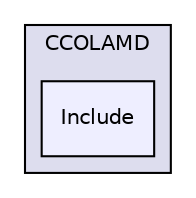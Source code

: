 digraph "libs/SuiteSparse/CCOLAMD/Include" {
  compound=true
  node [ fontsize="10", fontname="Helvetica"];
  edge [ labelfontsize="10", labelfontname="Helvetica"];
  subgraph clusterdir_6f4826a659bb3257cdd3cd8b31c2ca85 {
    graph [ bgcolor="#ddddee", pencolor="black", label="CCOLAMD" fontname="Helvetica", fontsize="10", URL="dir_6f4826a659bb3257cdd3cd8b31c2ca85.html"]
  dir_b03f154d08c3d16724c907e95a060c48 [shape=box, label="Include", style="filled", fillcolor="#eeeeff", pencolor="black", URL="dir_b03f154d08c3d16724c907e95a060c48.html"];
  }
}
